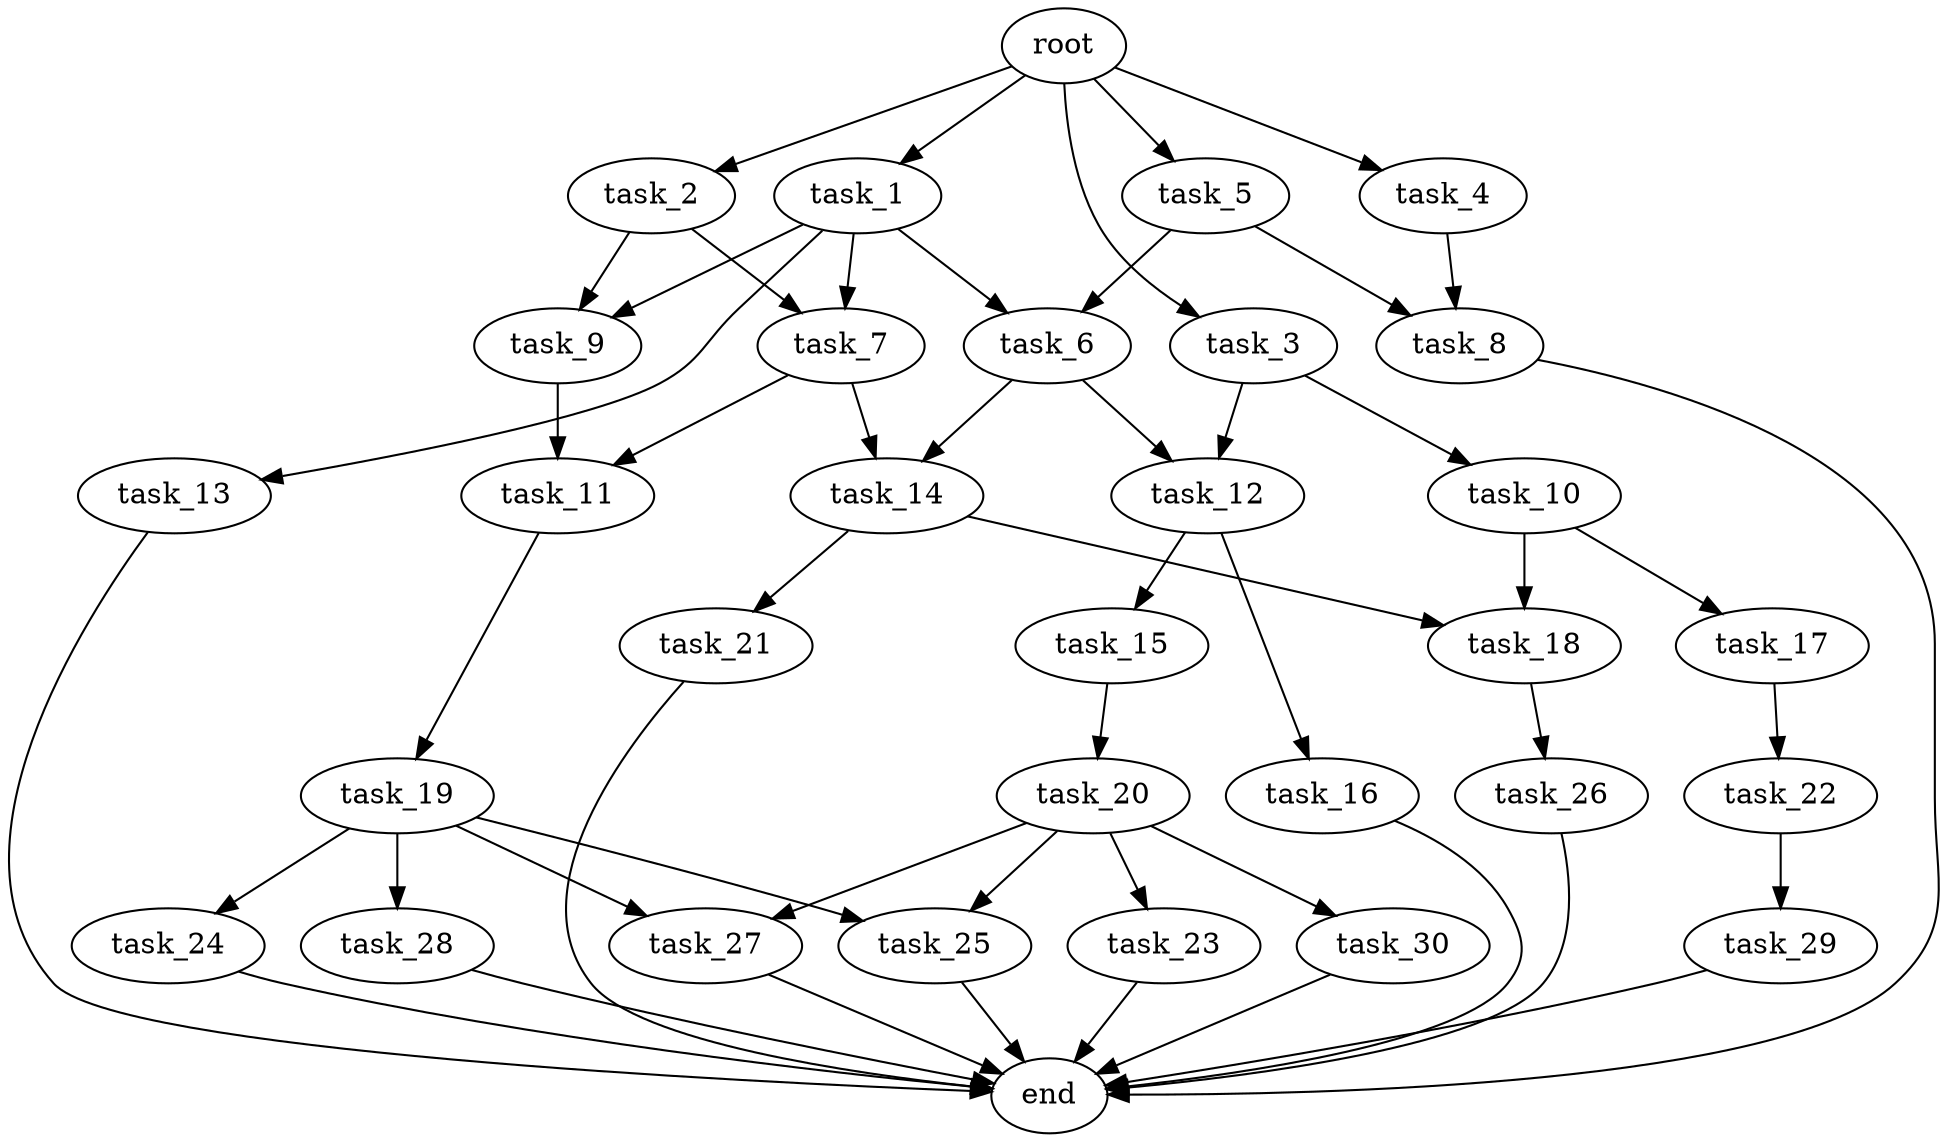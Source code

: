 digraph G {
  root [size="0.000000e+00"];
  task_1 [size="5.655955e+10"];
  task_2 [size="3.645570e+10"];
  task_3 [size="3.164015e+10"];
  task_4 [size="4.283646e+10"];
  task_5 [size="4.931399e+08"];
  task_6 [size="2.462505e+10"];
  task_7 [size="2.216036e+10"];
  task_8 [size="7.398422e+10"];
  task_9 [size="4.361805e+10"];
  task_10 [size="8.401260e+10"];
  task_11 [size="1.343924e+10"];
  task_12 [size="7.329995e+10"];
  task_13 [size="8.778980e+10"];
  task_14 [size="4.629021e+10"];
  task_15 [size="3.588057e+10"];
  task_16 [size="3.055412e+10"];
  task_17 [size="5.517167e+10"];
  task_18 [size="1.758526e+10"];
  task_19 [size="6.066670e+10"];
  task_20 [size="8.418088e+10"];
  task_21 [size="8.587278e+10"];
  task_22 [size="1.400877e+10"];
  task_23 [size="5.386642e+10"];
  task_24 [size="2.633083e+10"];
  task_25 [size="8.863472e+10"];
  task_26 [size="7.655473e+09"];
  task_27 [size="7.549242e+09"];
  task_28 [size="1.872843e+09"];
  task_29 [size="5.072276e+10"];
  task_30 [size="3.129111e+09"];
  end [size="0.000000e+00"];

  root -> task_1 [size="1.000000e-12"];
  root -> task_2 [size="1.000000e-12"];
  root -> task_3 [size="1.000000e-12"];
  root -> task_4 [size="1.000000e-12"];
  root -> task_5 [size="1.000000e-12"];
  task_1 -> task_6 [size="1.231253e+08"];
  task_1 -> task_7 [size="1.108018e+08"];
  task_1 -> task_9 [size="2.180902e+08"];
  task_1 -> task_13 [size="8.778980e+08"];
  task_2 -> task_7 [size="1.108018e+08"];
  task_2 -> task_9 [size="2.180902e+08"];
  task_3 -> task_10 [size="8.401260e+08"];
  task_3 -> task_12 [size="3.664997e+08"];
  task_4 -> task_8 [size="3.699211e+08"];
  task_5 -> task_6 [size="1.231253e+08"];
  task_5 -> task_8 [size="3.699211e+08"];
  task_6 -> task_12 [size="3.664997e+08"];
  task_6 -> task_14 [size="2.314510e+08"];
  task_7 -> task_11 [size="6.719620e+07"];
  task_7 -> task_14 [size="2.314510e+08"];
  task_8 -> end [size="1.000000e-12"];
  task_9 -> task_11 [size="6.719620e+07"];
  task_10 -> task_17 [size="5.517167e+08"];
  task_10 -> task_18 [size="8.792629e+07"];
  task_11 -> task_19 [size="6.066670e+08"];
  task_12 -> task_15 [size="3.588057e+08"];
  task_12 -> task_16 [size="3.055412e+08"];
  task_13 -> end [size="1.000000e-12"];
  task_14 -> task_18 [size="8.792629e+07"];
  task_14 -> task_21 [size="8.587278e+08"];
  task_15 -> task_20 [size="8.418088e+08"];
  task_16 -> end [size="1.000000e-12"];
  task_17 -> task_22 [size="1.400877e+08"];
  task_18 -> task_26 [size="7.655473e+07"];
  task_19 -> task_24 [size="2.633083e+08"];
  task_19 -> task_25 [size="4.431736e+08"];
  task_19 -> task_27 [size="3.774621e+07"];
  task_19 -> task_28 [size="1.872843e+07"];
  task_20 -> task_23 [size="5.386642e+08"];
  task_20 -> task_25 [size="4.431736e+08"];
  task_20 -> task_27 [size="3.774621e+07"];
  task_20 -> task_30 [size="3.129111e+07"];
  task_21 -> end [size="1.000000e-12"];
  task_22 -> task_29 [size="5.072276e+08"];
  task_23 -> end [size="1.000000e-12"];
  task_24 -> end [size="1.000000e-12"];
  task_25 -> end [size="1.000000e-12"];
  task_26 -> end [size="1.000000e-12"];
  task_27 -> end [size="1.000000e-12"];
  task_28 -> end [size="1.000000e-12"];
  task_29 -> end [size="1.000000e-12"];
  task_30 -> end [size="1.000000e-12"];
}
